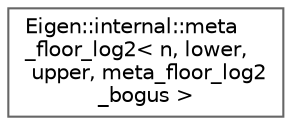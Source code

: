 digraph "Graphical Class Hierarchy"
{
 // LATEX_PDF_SIZE
  bgcolor="transparent";
  edge [fontname=Helvetica,fontsize=10,labelfontname=Helvetica,labelfontsize=10];
  node [fontname=Helvetica,fontsize=10,shape=box,height=0.2,width=0.4];
  rankdir="LR";
  Node0 [id="Node000000",label="Eigen::internal::meta\l_floor_log2\< n, lower,\l upper, meta_floor_log2\l_bogus \>",height=0.2,width=0.4,color="grey40", fillcolor="white", style="filled",URL="$structEigen_1_1internal_1_1meta__floor__log2_3_01n_00_01lower_00_01upper_00_01meta__floor__log2__bogus_01_4.html",tooltip=" "];
}
